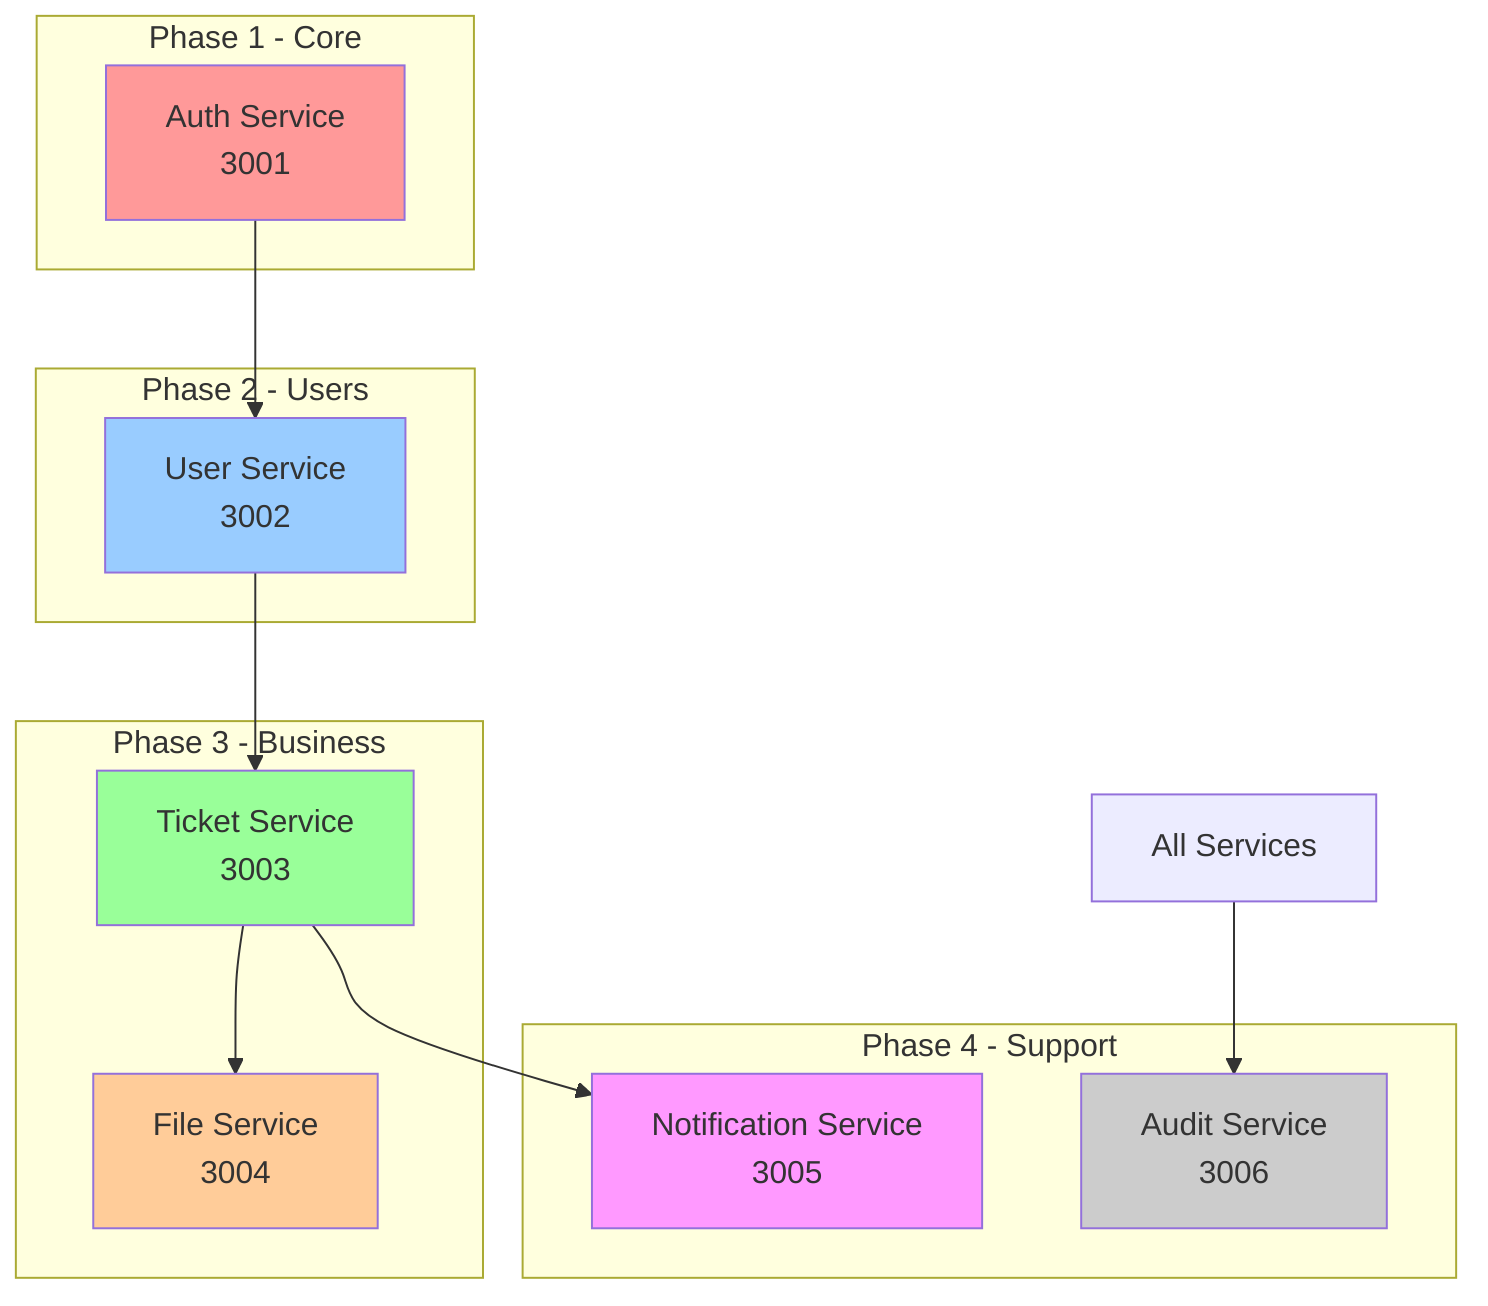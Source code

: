 graph TB
subgraph "Phase 1 - Core"
AUTH[Auth Service<br/>3001]
end

    subgraph "Phase 2 - Users"
        USER[User Service<br/>3002]
    end

    subgraph "Phase 3 - Business"
        TICKET[Ticket Service<br/>3003]
        FILE[File Service<br/>3004]
    end

    subgraph "Phase 4 - Support"
        NOTIF[Notification Service<br/>3005]
        AUDIT[Audit Service<br/>3006]
    end

    AUTH --> USER
    USER --> TICKET
    TICKET --> FILE
    TICKET --> NOTIF
    ALL[All Services] --> AUDIT

    style AUTH fill:#ff9999
    style USER fill:#99ccff
    style TICKET fill:#99ff99
    style FILE fill:#ffcc99
    style NOTIF fill:#ff99ff
    style AUDIT fill:#cccccc